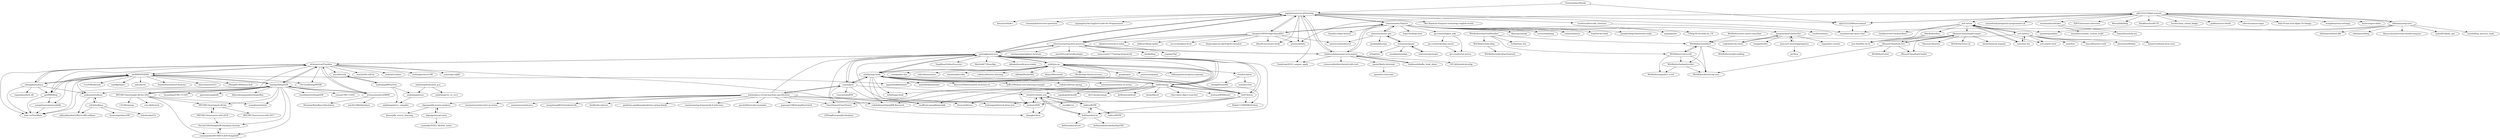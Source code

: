digraph G {
"xjh22222228/git-manual" -> "xjh22222228/linux-manual"
"xjh22222228/git-manual" -> "caicaishmily/pragmatic-programmer-zh" ["e"=1]
"xjh22222228/git-manual" -> "wenshunbiao/docker"
"xjh22222228/git-manual" -> "shfshanyue/op-note"
"xjh22222228/git-manual" -> "HZFE/awesome-interview" ["e"=1]
"xjh22222228/git-manual" -> "zeit-ui/vue"
"xjh22222228/git-manual" -> "Messiahhh/blog"
"xjh22222228/git-manual" -> "Hackl0us/GeoIP-CN" ["e"=1]
"xjh22222228/git-manual" -> "pwstrick/daily" ["e"=1]
"xjh22222228/git-manual" -> "lovefc/china_school_badge" ["e"=1]
"xjh22222228/git-manual" -> "godbasin/vue-ebook" ["e"=1]
"xjh22222228/git-manual" -> "cdoco/common-regex" ["e"=1]
"xjh22222228/git-manual" -> "Dale-/Front-End-Alpha-To-Omega" ["e"=1]
"xjh22222228/git-manual" -> "wongdean/rime-settings" ["e"=1]
"xjh22222228/git-manual" -> "huzecong/oi-slides" ["e"=1]
"LeoSirius/leetcode_solutions" -> "LeoSirius/notes"
"winterssy/music-get" -> "winterssy/mxget"
"winterssy/music-get" -> "timeromantic/TopList"
"winterssy/music-get" -> "meetocean/webnovel"
"winterssy/music-get" -> "geekdada/surgio" ["e"=1]
"SummerJoan3/books" -> "xjh22222228/linux-manual"
"SummerJoan3/books" -> "tagnja/resources-of-learning"
"wind2412/wind_jvm" -> "imkiva/KiVM"
"wind2412/wind_jvm" -> "kelthuzadx/yvm"
"wind2412/wind_jvm" -> "zhangkari/jvm"
"wind2412/wind_jvm" -> "racaljk/yvm"
"wind2412/wind_jvm" -> "zachaxy/JVM"
"shfshanyue/op-note" -> "shfshanyue/learn-k8s"
"shfshanyue/op-note" -> "shfshanyue/blog" ["e"=1]
"shfshanyue/op-note" -> "bboysoulcn/awesome-dockercompose"
"shfshanyue/op-note" -> "Ljohn001/ljohn_ops" ["e"=1]
"shfshanyue/op-note" -> "xjh22222228/git-manual"
"shfshanyue/op-note" -> "sunshinev/go-space-chat" ["e"=1]
"shfshanyue/op-note" -> "meetbill/op_practice_book" ["e"=1]
"shfshanyue/op-note" -> "maoxiaoquan/kite" ["e"=1]
"go-crawler/douban-movie" -> "go-crawler/car-prices"
"zxh0/jvm.go" -> "zxh0/jvmgo-book"
"zxh0/jvm.go" -> "zxh0/classpy"
"zxh0/jvm.go" -> "google/gxui" ["e"=1]
"zxh0/jvm.go" -> "cloudsec/ajvm"
"zxh0/jvm.go" -> "puniverse/quasar" ["e"=1]
"zxh0/jvm.go" -> "oldmanpushcart/greys-anatomy" ["e"=1]
"zxh0/jvm.go" -> "yuin/gopher-lua" ["e"=1]
"zxh0/jvm.go" -> "robertkrimen/otto" ["e"=1]
"zxh0/jvm.go" -> "wandoulabs/codis" ["e"=1]
"zxh0/jvm.go" -> "code4craft/netty-learning" ["e"=1]
"zxh0/jvm.go" -> "alibaba/RocketMQ" ["e"=1]
"zxh0/jvm.go" -> "lihaoyi/Metascala" ["e"=1]
"zxh0/jvm.go" -> "ngaut/builddatabase" ["e"=1]
"zxh0/jvm.go" -> "Workiva/go-datastructures" ["e"=1]
"zxh0/jvm.go" -> "guxingke/mini-jvm"
"zeit-ui/vue" -> "zeit-ui/react"
"zeit-ui/vue" -> "unix/unix.bio"
"zeit-ui/vue" -> "just-fine/fine.sh-cli"
"zeit-ui/vue" -> "zeit-ui/zeit-style"
"zeit-ui/vue" -> "maoxiaoquan/kite" ["e"=1]
"zeit-ui/vue" -> "DhyanaChina/simpler-paper"
"zeit-ui/vue" -> "WittBulter/func"
"zeit-ui/vue" -> "chubbyerror/ContainerBase" ["e"=1]
"zeit-ui/react" -> "zeit-ui/vue"
"zeit-ui/react" -> "unix/unix.bio"
"zeit-ui/react" -> "zeit-ui/zeit-style"
"zeit-ui/react" -> "unix/func"
"zeit-ui/react" -> "iaincollins/next-auth" ["e"=1]
"zeit-ui/react" -> "alewin/useWorker" ["e"=1]
"zeit-ui/react" -> "brianlovin/brian-lovin-next" ["e"=1]
"zeit-ui/react" -> "just-fine/fine.sh-cli"
"winterssy/mxget" -> "winterssy/pymxget"
"winterssy/mxget" -> "winterssy/music-get"
"winterssy/mxget" -> "b3log/lute" ["e"=1]
"winterssy/mxget" -> "msmbps/msmbps" ["e"=1]
"wenshunbiao/docker" -> "missdeer/coredns_custom_build" ["e"=1]
"wenshunbiao/docker" -> "SaminZou/study-prj"
"winterssy/pymxget" -> "winterssy/mxget"
"zxh0/classpy" -> "zxh0/jvmgo-book"
"zxh0/classpy" -> "zxh0/jvm.go"
"zxh0/classpy" -> "ingokegel/jclasslib" ["e"=1]
"zxh0/classpy" -> "ClassViewer/ClassViewer"
"zxh0/classpy" -> "tzh476/zvm"
"zxh0/classpy" -> "guxingke/mini-jvm"
"zxh0/classpy" -> "codefollower/OpenJDK-Research" ["e"=1]
"zxh0/classpy" -> "wh1t3p1g/ysomap" ["e"=1]
"zxh0/classpy" -> "JetBrains/android" ["e"=1]
"zxh0/classpy" -> "unofficial-openjdk/openjdk" ["e"=1]
"zxh0/classpy" -> "zxh0/luago-book" ["e"=1]
"zxh0/classpy" -> "btraceio/btrace" ["e"=1]
"zxh0/classpy" -> "eleme/lancet" ["e"=1]
"zxh0/classpy" -> "c0ny1/java-object-searcher" ["e"=1]
"zxh0/classpy" -> "meituan/WMRouter" ["e"=1]
"tagnja/resources-of-learning" -> "othorizon/spring-best-practices"
"tagnja/resources-of-learning" -> "guxingke/mini-jvm"
"tagnja/resources-of-learning" -> "Wei-Xia/most-frequent-technology-english-words" ["e"=1]
"tagnja/resources-of-learning" -> "jiangwei1995910/getAwayBSG"
"tagnja/resources-of-learning" -> "pwstrick/daily" ["e"=1]
"tagnja/resources-of-learning" -> "hiddenzzh/awesome-tech-papers"
"tagnja/resources-of-learning" -> "LeoSirius/leetcode_solutions"
"tagnja/resources-of-learning" -> "timeromantic/TopList"
"tagnja/resources-of-learning" -> "hutusi/rethink-c"
"tagnja/resources-of-learning" -> "resumejob/interview-questions" ["e"=1]
"tagnja/resources-of-learning" -> "frank-lam/2019_campus_apply" ["e"=1]
"tagnja/resources-of-learning" -> "ddzy/fe-necessary-book" ["e"=1]
"tagnja/resources-of-learning" -> "xjh22222228/linux-manual"
"tagnja/resources-of-learning" -> "yujiangshui/An-English-Guide-for-Programmers" ["e"=1]
"tagnja/resources-of-learning" -> "sunshinev/go-space-chat" ["e"=1]
"cloudsec/ajvm" -> "cloudsec/wos"
"cloudsec/ajvm" -> "zhongl/HouseMD" ["e"=1]
"zxh0/jvmgo-book" -> "zxh0/jvm.go"
"zxh0/jvmgo-book" -> "zxh0/classpy"
"zxh0/jvmgo-book" -> "tzh476/zvm"
"zxh0/jvmgo-book" -> "zxh0/luago-book" ["e"=1]
"zxh0/jvmgo-book" -> "guxingke/mini-jvm"
"zxh0/jvmgo-book" -> "caoym/jjvm"
"zxh0/jvmgo-book" -> "codefollower/OpenJDK-Research" ["e"=1]
"zxh0/jvmgo-book" -> "xianlubird/mydocker" ["e"=1]
"zxh0/jvmgo-book" -> "ReactivePlatform/netty-in-action-cn" ["e"=1]
"zxh0/jvmgo-book" -> "zachaxy/JVM"
"zxh0/jvmgo-book" -> "JeffLi1993/jvm-core-learning-example" ["e"=1]
"zxh0/jvmgo-book" -> "Relph1119/JVMByPython"
"zxh0/jvmgo-book" -> "unofficial-openjdk/openjdk" ["e"=1]
"zxh0/jvmgo-book" -> "code4craft/tiny-spring" ["e"=1]
"zxh0/jvmgo-book" -> "normanmaurer/netty-in-action" ["e"=1]
"unix/unix.bio" -> "zeit-ui/vue"
"unix/unix.bio" -> "zeit-ui/react"
"zpoint/Redis-Internals" -> "zpoint/Go-Internals"
"imkiva/KiVM" -> "wind2412/wind_jvm"
"imkiva/KiVM" -> "kelthuzadx/yvm"
"imkiva/KiVM" -> "imkiva/HiVM"
"jiangwei1995910/getAwayBSG" -> "timeromantic/TopList"
"jiangwei1995910/getAwayBSG" -> "tagnja/resources-of-learning"
"jiangwei1995910/getAwayBSG" -> "meetocean/webnovel"
"jiangwei1995910/getAwayBSG" -> "yhlben/cdfang-spider" ["e"=1]
"jiangwei1995910/getAwayBSG" -> "othorizon/spring-best-practices"
"jiangwei1995910/getAwayBSG" -> "mo-ocean/daios-front"
"jiangwei1995910/getAwayBSG" -> "thegreatjavascript/FakeScreenshot" ["e"=1]
"jiangwei1995910/getAwayBSG" -> "pwstrick/daily" ["e"=1]
"jiangwei1995910/getAwayBSG" -> "ddzy/fe-necessary-book" ["e"=1]
"jiangwei1995910/getAwayBSG" -> "phpdever/resource-index"
"caoym/jjvm" -> "zachaxy/JVM"
"caoym/jjvm" -> "guxingke/mini-jvm"
"caoym/jjvm" -> "zxh0/jvmgo-book"
"caoym/jjvm" -> "wind2412/wind_jvm"
"caoym/jjvm" -> "zhangkari/jvm"
"caoym/jjvm" -> "waylau/java-virtual-machine-specification"
"caoym/jjvm" -> "crazyweeds/JVM" ["e"=1]
"tzh476/zvm" -> "guxingke/mini-jvm"
"tzh476/zvm" -> "zxh0/jvmgo-book"
"tzh476/zvm" -> "Relph1119/JVMByPython"
"tzh476/zvm" -> "kelthuzadx/yvm"
"tzh476/zvm" -> "fuzhengwei/itstack-demo-jvm" ["e"=1]
"tzh476/zvm" -> "zachaxy/JVM"
"tzh476/zvm" -> "zxh0/classpy"
"go-crawler/lagou_jobs" -> "go-crawler/car-prices"
"go-crawler/lagou_jobs" -> "go-crawler/douban-movie"
"qw4990/NYADB2" -> "qw4990/blog"
"qw4990/NYADB2" -> "CN-GuoZiyang/MYDB" ["e"=1]
"qw4990/NYADB2" -> "tenn-cn/TennBase"
"qw4990/NYADB2" -> "UncP/Mushroom" ["e"=1]
"qw4990/NYADB2" -> "alchemystar/Freedom"
"qw4990/NYADB2" -> "junkumar/redbase"
"qw4990/NYADB2" -> "zhangqhn/mybase"
"qw4990/NYADB2" -> "wangzhonnew/emeralddb"
"qw4990/NYADB2" -> "iamxpy/SimpleDB"
"qw4990/NYADB2" -> "wgtdkp/wgtcc" ["e"=1]
"qw4990/NYADB2" -> "aamine/cbc" ["e"=1]
"qw4990/NYADB2" -> "ngaut/builddatabase" ["e"=1]
"qw4990/NYADB2" -> "feixiao/Distributed-Systems" ["e"=1]
"qw4990/NYADB2" -> "ldaochen/yfs2012" ["e"=1]
"qw4990/NYADB2" -> "ZhengHe-MD/learn-bolt" ["e"=1]
"xjh22222228/linux-manual" -> "xjh22222228/git-manual"
"xjh22222228/linux-manual" -> "sunshinev/go-space-chat" ["e"=1]
"othorizon/spring-best-practices" -> "guxingke/mini-jvm"
"othorizon/spring-best-practices" -> "dackh/blog"
"othorizon/spring-best-practices" -> "tagnja/resources-of-learning"
"othorizon/spring-best-practices" -> "mytianya/springboot-tutorials"
"othorizon/spring-best-practices" -> "mars05/crud-intellij-plugin" ["e"=1]
"othorizon/spring-best-practices" -> "hiddenzzh/awesome-tech-papers"
"othorizon/spring-best-practices" -> "esmusssein777/spring-framework"
"tophubs/to-be-slack" -> "pangxiaobin/CrawlerHot"
"yifeih/redbase" -> "junkumar/redbase"
"yifeih/redbase" -> "adityabhandari1992/cs346-redbase"
"yifeih/redbase" -> "huzecong/rebaseDB"
"yifeih/redbase" -> "lishuhuakai/CS" ["e"=1]
"zachaxy/JVM" -> "zhangkari/jvm"
"zachaxy/JVM" -> "wind2412/wind_jvm"
"zhangqhn/mybase" -> "qw4990/NYADB2"
"zhangqhn/mybase" -> "tenn-cn/TennBase"
"zhangqhn/mybase" -> "alchemystar/Freedom"
"zhangqhn/mybase" -> "enpeizhao/duck_db" ["e"=1]
"zhangqhn/mybase" -> "qw4990/blog"
"zhangqhn/mybase" -> "junkumar/redbase"
"phpdever/resource-index" -> "yuaojier/YaJ"
"hiddenzzh/awesome-tech-papers" -> "hiddenzzh/kafka_book_demo"
"hiddenzzh/awesome-tech-papers" -> "othorizon/spring-best-practices"
"hiddenzzh/awesome-tech-papers" -> "timeromantic/TopList"
"hiddenzzh/awesome-tech-papers" -> "tagnja/resources-of-learning"
"hiddenzzh/awesome-tech-papers" -> "zpoint/Redis-Internals"
"hiddenzzh/awesome-tech-papers" -> "SFLAQiu/web-develop" ["e"=1]
"hiddenzzh/awesome-tech-papers" -> "frank-lam/2019_campus_apply" ["e"=1]
"hiddenzzh/awesome-tech-papers" -> "crossoverJie/distributed-redis-tool" ["e"=1]
"iamxpy/SimpleDB" -> "MIT-DB-Class/simple-db-hw-2021"
"iamxpy/SimpleDB" -> "rexshihaoren/SimpleDB"
"iamxpy/SimpleDB" -> "alchemystar/Freedom"
"iamxpy/SimpleDB" -> "MIT-DB-Class/simple-db-hw"
"iamxpy/SimpleDB" -> "cornerpocket407/MIT-6.830-SimpleDB"
"iamxpy/SimpleDB" -> "tenn-cn/TennBase"
"iamxpy/SimpleDB" -> "DevinZ1993/SimpleDB-Database-System"
"iamxpy/SimpleDB" -> "yixuaz/CMU-15445" ["e"=1]
"iamxpy/SimpleDB" -> "oceanbase/miniob" ["e"=1]
"iamxpy/SimpleDB" -> "liu-jianhao/CMU-15-445" ["e"=1]
"iamxpy/SimpleDB" -> "qw4990/NYADB2"
"iamxpy/SimpleDB" -> "pgrzz/mysimpledb"
"iamxpy/SimpleDB" -> "wwwyanxin/wyxDBMS"
"iamxpy/SimpleDB" -> "junkumar/redbase"
"iamxpy/SimpleDB" -> "dibyendumajumdar/simpledbm"
"alchemystar/Freedom" -> "stateIs0/lu-raft-kv" ["e"=1]
"alchemystar/Freedom" -> "CN-GuoZiyang/MYDB" ["e"=1]
"alchemystar/Freedom" -> "iamxpy/SimpleDB"
"alchemystar/Freedom" -> "guxingke/mini-jvm"
"alchemystar/Freedom" -> "qw4990/NYADB2"
"alchemystar/Freedom" -> "qw4990/blog"
"alchemystar/Freedom" -> "wwwyanxin/wyxDBMS"
"alchemystar/Freedom" -> "zhangqhn/mybase"
"alchemystar/Freedom" -> "MIT-DB-Class/simple-db-hw-2021"
"alchemystar/Freedom" -> "fuzhengwei/itstack-demo-jvm" ["e"=1]
"alchemystar/Freedom" -> "tenn-cn/TennBase"
"alchemystar/Freedom" -> "myui/btree4j"
"alchemystar/Freedom" -> "lealone/Lealone" ["e"=1]
"alchemystar/Freedom" -> "nothingax/micro-DB" ["e"=1]
"alchemystar/Freedom" -> "auxten/go-sqldb" ["e"=1]
"pangxiaobin/CrawlerHot" -> "tongqii/hotlist"
"pangxiaobin/CrawlerHot" -> "asiacny/ContentAggregators"
"pangxiaobin/CrawlerHot" -> "tagnja/hot-crawler"
"pangxiaobin/CrawlerHot" -> "tophubs/to-be-slack"
"wwwyanxin/wyxDBMS" -> "Houweix/DataBase-Simulation"
"wwwyanxin/wyxDBMS" -> "machi12/MyDatabase"
"wwwyanxin/wyxDBMS" -> "alchemystar/Freedom"
"wwwyanxin/wyxDBMS" -> "iamxpy/SimpleDB"
"wangzhonnew/emeralddb" -> "tenn-cn/TennBase"
"waylau/java-virtual-machine-specification" -> "caoym/jjvm"
"waylau/java-virtual-machine-specification" -> "geektime-geekbang/geektime-spring-family" ["e"=1]
"waylau/java-virtual-machine-specification" -> "codefollower/OpenJDK-Research" ["e"=1]
"waylau/java-virtual-machine-specification" -> "waylau/spring-framework-4-reference" ["e"=1]
"waylau/java-virtual-machine-specification" -> "jon-bell/bytecode-examples" ["e"=1]
"waylau/java-virtual-machine-specification" -> "popsuper1982/tcpipillustrated" ["e"=1]
"waylau/java-virtual-machine-specification" -> "waylau/essential-netty-in-action" ["e"=1]
"waylau/java-virtual-machine-specification" -> "waylau/essential-java" ["e"=1]
"waylau/java-virtual-machine-specification" -> "diguage/jdk-source-analysis"
"waylau/java-virtual-machine-specification" -> "ClassViewer/ClassViewer"
"waylau/java-virtual-machine-specification" -> "btraceio/btrace" ["e"=1]
"waylau/java-virtual-machine-specification" -> "wangzheng0822/ratelimiter4j" ["e"=1]
"waylau/java-virtual-machine-specification" -> "feedfor/jls-chinese"
"waylau/java-virtual-machine-specification" -> "unofficial-openjdk/openjdk" ["e"=1]
"waylau/java-virtual-machine-specification" -> "guxingke/mini-jvm"
"timeromantic/TopList" -> "pangxiaobin/CrawlerHot"
"timeromantic/TopList" -> "hope-for/hope-boot" ["e"=1]
"timeromantic/TopList" -> "tikazyq/crawlab" ["e"=1]
"timeromantic/TopList" -> "jiangwei1995910/getAwayBSG"
"timeromantic/TopList" -> "hiddenzzh/awesome-tech-papers"
"timeromantic/TopList" -> "overnote/golang" ["e"=1]
"timeromantic/TopList" -> "cnbattle/douyin" ["e"=1]
"timeromantic/TopList" -> "ttop5/to-be-slack"
"timeromantic/TopList" -> "josephchang10/awesome-indie" ["e"=1]
"timeromantic/TopList" -> "tagnja/resources-of-learning"
"timeromantic/TopList" -> "xmge/gonote" ["e"=1]
"timeromantic/TopList" -> "go-crawler/lagou_jobs"
"timeromantic/TopList" -> "b3log/30-seconds-zh_CN" ["e"=1]
"timeromantic/TopList" -> "laynefyc/xhgui-branch" ["e"=1]
"timeromantic/TopList" -> "winterssy/music-get"
"diguage/jdk-source-analysis" -> "diguage/mysql-notes"
"diguage/jdk-source-analysis" -> "kexun/jdk_source_learning" ["e"=1]
"hiddenzzh/kafka_book_demo" -> "hiddenzzh/awesome-tech-papers"
"WittBulter/easyFindNumber" -> "WittBulter/sendAlert"
"WittBulter/easyFindNumber" -> "WittBulter/cool-scroll"
"WittBulter/easyFindNumber" -> "WittBulter/sails-blog"
"WittBulter/easyFindNumber" -> "fy0/python_lite"
"diguage/mysql-notes" -> "diguage/jdk-source-analysis"
"diguage/mysql-notes" -> "yumendy/NTES_MySQL_notes"
"ClassViewer/ClassViewer" -> "GZYangKui/openjfx-database"
"asiacny/ContentAggregators" -> "pangxiaobin/CrawlerHot"
"asiacny/ContentAggregators" -> "qu5/nav"
"guxingke/mini-jvm" -> "tzh476/zvm"
"guxingke/mini-jvm" -> "othorizon/spring-best-practices"
"guxingke/mini-jvm" -> "zxh0/jvmgo-book"
"guxingke/mini-jvm" -> "zachaxy/JVM"
"guxingke/mini-jvm" -> "alchemystar/Freedom"
"guxingke/mini-jvm" -> "kelthuzadx/yvm"
"guxingke/mini-jvm" -> "caoym/jjvm"
"guxingke/mini-jvm" -> "tagnja/resources-of-learning"
"guxingke/mini-jvm" -> "zxh0/classpy"
"guxingke/mini-jvm" -> "wind2412/wind_jvm"
"guxingke/mini-jvm" -> "TangBean/OnlineExecutor" ["e"=1]
"guxingke/mini-jvm" -> "Matrix6677/EasyRpc" ["e"=1]
"guxingke/mini-jvm" -> "alibaba/innodb-java-reader" ["e"=1]
"guxingke/mini-jvm" -> "ClassViewer/ClassViewer"
"guxingke/mini-jvm" -> "zxh0/jvm.go"
"qw4990/blog" -> "qw4990/NYADB2"
"qw4990/blog" -> "tenn-cn/TennBase"
"qw4990/blog" -> "wangzhonnew/emeralddb"
"kelthuzadx/yvm" -> "wind2412/wind_jvm"
"kelthuzadx/yvm" -> "kelthuzadx/yarrow"
"kelthuzadx/yvm" -> "kelthuzadx/InsideHotSpotVM"
"kelthuzadx/yvm" -> "imkiva/KiVM"
"andylamp/federated_pca" -> "andylamp/moses"
"andylamp/federated_pca" -> "andylamp/csv_to_csvs"
"DhyanaChina/todo-live" -> "DhyanaChina/back-loader"
"DhyanaChina/todo-live" -> "WittBulter/cobot"
"DhyanaChina/todo-live" -> "WittBulter/bootstrap-sass"
"DhyanaChina/todo-live" -> "DhyanaChina/simpler-paper"
"WittBulter/sendAlert" -> "WittBulter/cool-scroll"
"WittBulter/sendAlert" -> "WittBulter/bootstrap-sass"
"WittBulter/sendAlert" -> "WittBulter/taobaoScroller"
"WittBulter/sendAlert" -> "WittBulter/readyLoadImg"
"MIT-DB-Class/simple-db-hw" -> "MIT-DB-Class/course-info-2018"
"MIT-DB-Class/simple-db-hw" -> "MIT-DB-Class/course-info-2017"
"MIT-DB-Class/simple-db-hw-2021" -> "MIT-DB-Class/simple-db-hw"
"MIT-DB-Class/simple-db-hw-2021" -> "iamxpy/SimpleDB"
"MIT-DB-Class/simple-db-hw-2021" -> "cornerpocket407/MIT-6.830-SimpleDB"
"MIT-DB-Class/simple-db-hw-2021" -> "CS144/sponge" ["e"=1]
"MIT-DB-Class/simple-db-hw-2021" -> "oceanbase/miniob" ["e"=1]
"MIT-DB-Class/simple-db-hw-2021" -> "cmu-db/bustub" ["e"=1]
"WittBulter/react-native-smartbar" -> "WittBulter/sendAlert"
"WittBulter/sails-blog" -> "WittBulter/sails-blog-frontend"
"MIT-DB-Class/course-info-2018" -> "MIT-DB-Class/simple-db-hw"
"MIT-DB-Class/course-info-2018" -> "DevinZ1993/SimpleDB-Database-System"
"WittBulter/func" -> "just-fine/fine.sh-cli"
"WittBulter/func" -> "DhyanaChina/todo-live"
"cornerpocket407/MIT-6.830-SimpleDB" -> "DevinZ1993/SimpleDB-Database-System"
"junkumar/redbase" -> "yifeih/redbase"
"junkumar/redbase" -> "adityabhandari1992/cs346-redbase"
"DhyanaChina/simpler-paper" -> "DhyanaChina/todo-live"
"DhyanaChina/simpler-paper" -> "DhyanaChina/euv" ["e"=1]
"DhyanaChina/simpler-paper" -> "DhyanaChina/back-loader"
"DhyanaChina/simpler-paper" -> "WittBulter/v2ex-cli"
"DhyanaChina/simpler-paper" -> "WittBulter/sendAlert"
"DhyanaChina/simpler-paper" -> "eleme/element-angular" ["e"=1]
"myui/btree4j" -> "andylamp/BPlusTree"
"andylamp/BPlusTree" -> "myui/btree4j"
"andylamp/BPlusTree" -> "andylamp/moses"
"andylamp/BPlusTree" -> "andylamp/ptucc_compiler"
"DevinZ1993/SimpleDB-Database-System" -> "cornerpocket407/MIT-6.830-SimpleDB"
"WittBulter/cool-scroll" -> "WittBulter/bootstrap-sass"
"WittBulter/cool-scroll" -> "WittBulter/sendAlert"
"WittBulter/cool-scroll" -> "WittBulter/taobaoScroller"
"WittBulter/cool-scroll" -> "WittBulter/angular1.x-es6"
"WittBulter/taobaoScroller" -> "WittBulter/bootstrap-sass"
"WittBulter/taobaoScroller" -> "WittBulter/angular1.x-es6"
"andylamp/moses" -> "andylamp/ptucc_compiler"
"xjh22222228/git-manual" ["l"="1.759,18.545"]
"xjh22222228/linux-manual" ["l"="1.791,18.629"]
"caicaishmily/pragmatic-programmer-zh" ["l"="8.598,16.3"]
"wenshunbiao/docker" ["l"="1.787,18.501"]
"shfshanyue/op-note" ["l"="1.715,18.543"]
"HZFE/awesome-interview" ["l"="11.866,-6.45"]
"zeit-ui/vue" ["l"="1.708,18.423"]
"Messiahhh/blog" ["l"="1.799,18.545"]
"Hackl0us/GeoIP-CN" ["l"="-36.828,-18.911"]
"pwstrick/daily" ["l"="11.928,-6.56"]
"lovefc/china_school_badge" ["l"="-29.019,-15.454"]
"godbasin/vue-ebook" ["l"="11.921,-6.513"]
"cdoco/common-regex" ["l"="6.342,17.169"]
"Dale-/Front-End-Alpha-To-Omega" ["l"="13.456,-5.665"]
"wongdean/rime-settings" ["l"="-34.027,-19.056"]
"huzecong/oi-slides" ["l"="28.925,-21.86"]
"LeoSirius/leetcode_solutions" ["l"="1.834,18.809"]
"LeoSirius/notes" ["l"="1.834,18.83"]
"winterssy/music-get" ["l"="1.717,18.753"]
"winterssy/mxget" ["l"="1.677,18.733"]
"timeromantic/TopList" ["l"="1.764,18.781"]
"meetocean/webnovel" ["l"="1.755,18.752"]
"geekdada/surgio" ["l"="-36.919,-18.815"]
"SummerJoan3/books" ["l"="1.808,18.677"]
"tagnja/resources-of-learning" ["l"="1.842,18.763"]
"wind2412/wind_jvm" ["l"="1.919,18.859"]
"imkiva/KiVM" ["l"="1.894,18.868"]
"kelthuzadx/yvm" ["l"="1.914,18.842"]
"zhangkari/jvm" ["l"="1.933,18.875"]
"racaljk/yvm" ["l"="1.904,18.904"]
"zachaxy/JVM" ["l"="1.942,18.851"]
"shfshanyue/learn-k8s" ["l"="1.684,18.562"]
"shfshanyue/blog" ["l"="11.829,-6.577"]
"bboysoulcn/awesome-dockercompose" ["l"="1.68,18.527"]
"Ljohn001/ljohn_ops" ["l"="-9.364,1.871"]
"sunshinev/go-space-chat" ["l"="-29.225,-15.526"]
"meetbill/op_practice_book" ["l"="-13.332,19.585"]
"maoxiaoquan/kite" ["l"="-24.842,23.168"]
"go-crawler/douban-movie" ["l"="1.712,18.89"]
"go-crawler/car-prices" ["l"="1.698,18.873"]
"zxh0/jvm.go" ["l"="2.016,18.875"]
"zxh0/jvmgo-book" ["l"="1.977,18.857"]
"zxh0/classpy" ["l"="1.999,18.832"]
"google/gxui" ["l"="-13.054,1.888"]
"cloudsec/ajvm" ["l"="2.037,18.933"]
"puniverse/quasar" ["l"="9.202,21.481"]
"oldmanpushcart/greys-anatomy" ["l"="9.572,21.317"]
"yuin/gopher-lua" ["l"="-13.155,1.656"]
"robertkrimen/otto" ["l"="-13.136,1.77"]
"wandoulabs/codis" ["l"="-12.979,3.646"]
"code4craft/netty-learning" ["l"="5.367,19.784"]
"alibaba/RocketMQ" ["l"="9.667,21.232"]
"lihaoyi/Metascala" ["l"="9.717,24.823"]
"ngaut/builddatabase" ["l"="-11.042,4.974"]
"Workiva/go-datastructures" ["l"="-12.999,1.548"]
"guxingke/mini-jvm" ["l"="1.963,18.814"]
"zeit-ui/react" ["l"="1.661,18.418"]
"unix/unix.bio" ["l"="1.686,18.406"]
"just-fine/fine.sh-cli" ["l"="1.688,18.434"]
"zeit-ui/zeit-style" ["l"="1.669,18.389"]
"DhyanaChina/simpler-paper" ["l"="1.711,18.35"]
"WittBulter/func" ["l"="1.724,18.392"]
"chubbyerror/ContainerBase" ["l"="-19.683,36.828"]
"unix/func" ["l"="1.62,18.415"]
"iaincollins/next-auth" ["l"="29.838,-27.351"]
"alewin/useWorker" ["l"="25.845,-25.902"]
"brianlovin/brian-lovin-next" ["l"="31.803,-28.872"]
"winterssy/pymxget" ["l"="1.649,18.72"]
"b3log/lute" ["l"="21.552,-33.196"]
"msmbps/msmbps" ["l"="-34.328,-13.561"]
"missdeer/coredns_custom_build" ["l"="-38.189,-18.94"]
"SaminZou/study-prj" ["l"="1.811,18.477"]
"ingokegel/jclasslib" ["l"="9.413,21.405"]
"ClassViewer/ClassViewer" ["l"="1.999,18.791"]
"tzh476/zvm" ["l"="1.962,18.84"]
"codefollower/OpenJDK-Research" ["l"="8.843,19.848"]
"wh1t3p1g/ysomap" ["l"="-10.797,-45.762"]
"JetBrains/android" ["l"="49.148,1.04"]
"unofficial-openjdk/openjdk" ["l"="9.575,21.384"]
"zxh0/luago-book" ["l"="-13.514,39.867"]
"btraceio/btrace" ["l"="9.528,21.375"]
"eleme/lancet" ["l"="49.148,1.142"]
"c0ny1/java-object-searcher" ["l"="-10.814,-45.796"]
"meituan/WMRouter" ["l"="49.051,1.156"]
"othorizon/spring-best-practices" ["l"="1.878,18.767"]
"Wei-Xia/most-frequent-technology-english-words" ["l"="6.391,17.354"]
"jiangwei1995910/getAwayBSG" ["l"="1.803,18.787"]
"hiddenzzh/awesome-tech-papers" ["l"="1.816,18.747"]
"hutusi/rethink-c" ["l"="1.858,18.797"]
"resumejob/interview-questions" ["l"="6.763,17.466"]
"frank-lam/2019_campus_apply" ["l"="6.518,17.764"]
"ddzy/fe-necessary-book" ["l"="6.261,17.442"]
"yujiangshui/An-English-Guide-for-Programmers" ["l"="6.351,17.549"]
"cloudsec/wos" ["l"="2.046,18.959"]
"zhongl/HouseMD" ["l"="8.789,20.018"]
"caoym/jjvm" ["l"="1.943,18.824"]
"xianlubird/mydocker" ["l"="-11.051,0.03"]
"ReactivePlatform/netty-in-action-cn" ["l"="5.343,19.769"]
"JeffLi1993/jvm-core-learning-example" ["l"="6.629,18.268"]
"Relph1119/JVMByPython" ["l"="1.963,18.887"]
"code4craft/tiny-spring" ["l"="6.799,17.859"]
"normanmaurer/netty-in-action" ["l"="5.344,19.739"]
"zpoint/Redis-Internals" ["l"="1.84,18.701"]
"zpoint/Go-Internals" ["l"="1.854,18.68"]
"imkiva/HiVM" ["l"="1.876,18.885"]
"yhlben/cdfang-spider" ["l"="22.038,31.702"]
"mo-ocean/daios-front" ["l"="1.777,18.821"]
"thegreatjavascript/FakeScreenshot" ["l"="-27.364,-17.785"]
"phpdever/resource-index" ["l"="1.8,18.84"]
"waylau/java-virtual-machine-specification" ["l"="1.971,18.771"]
"crazyweeds/JVM" ["l"="6.547,18.327"]
"fuzhengwei/itstack-demo-jvm" ["l"="5.462,19.642"]
"go-crawler/lagou_jobs" ["l"="1.724,18.852"]
"qw4990/NYADB2" ["l"="2.151,18.827"]
"qw4990/blog" ["l"="2.123,18.844"]
"CN-GuoZiyang/MYDB" ["l"="7.215,17.771"]
"tenn-cn/TennBase" ["l"="2.132,18.829"]
"UncP/Mushroom" ["l"="-11.193,5.016"]
"alchemystar/Freedom" ["l"="2.112,18.813"]
"junkumar/redbase" ["l"="2.188,18.848"]
"zhangqhn/mybase" ["l"="2.149,18.848"]
"wangzhonnew/emeralddb" ["l"="2.133,18.866"]
"iamxpy/SimpleDB" ["l"="2.157,18.795"]
"wgtdkp/wgtcc" ["l"="-13.925,17.445"]
"aamine/cbc" ["l"="-13.959,17.381"]
"feixiao/Distributed-Systems" ["l"="-11.234,5.12"]
"ldaochen/yfs2012" ["l"="-11.294,5.038"]
"ZhengHe-MD/learn-bolt" ["l"="-11.147,5.408"]
"dackh/blog" ["l"="1.9,18.728"]
"mytianya/springboot-tutorials" ["l"="1.876,18.735"]
"mars05/crud-intellij-plugin" ["l"="10.331,21.232"]
"esmusssein777/spring-framework" ["l"="1.906,18.756"]
"tophubs/to-be-slack" ["l"="1.648,18.835"]
"pangxiaobin/CrawlerHot" ["l"="1.666,18.81"]
"yifeih/redbase" ["l"="2.214,18.877"]
"adityabhandari1992/cs346-redbase" ["l"="2.218,18.857"]
"huzecong/rebaseDB" ["l"="2.239,18.901"]
"lishuhuakai/CS" ["l"="1.96,16.722"]
"enpeizhao/duck_db" ["l"="-12.35,21.813"]
"yuaojier/YaJ" ["l"="1.795,18.863"]
"hiddenzzh/kafka_book_demo" ["l"="1.795,18.723"]
"SFLAQiu/web-develop" ["l"="6.361,17.777"]
"crossoverJie/distributed-redis-tool" ["l"="6.67,18.262"]
"MIT-DB-Class/simple-db-hw-2021" ["l"="2.151,18.768"]
"rexshihaoren/SimpleDB" ["l"="2.187,18.801"]
"MIT-DB-Class/simple-db-hw" ["l"="2.175,18.743"]
"cornerpocket407/MIT-6.830-SimpleDB" ["l"="2.173,18.768"]
"DevinZ1993/SimpleDB-Database-System" ["l"="2.189,18.761"]
"yixuaz/CMU-15445" ["l"="-11.294,5.262"]
"oceanbase/miniob" ["l"="-11.102,5.234"]
"liu-jianhao/CMU-15-445" ["l"="-11.314,5.255"]
"pgrzz/mysimpledb" ["l"="2.177,18.787"]
"wwwyanxin/wyxDBMS" ["l"="2.124,18.782"]
"dibyendumajumdar/simpledbm" ["l"="2.196,18.782"]
"stateIs0/lu-raft-kv" ["l"="-11.458,5.095"]
"myui/btree4j" ["l"="2.211,18.814"]
"lealone/Lealone" ["l"="8.879,19.856"]
"nothingax/micro-DB" ["l"="7.33,17.752"]
"auxten/go-sqldb" ["l"="-11.081,5.286"]
"tongqii/hotlist" ["l"="1.672,18.83"]
"asiacny/ContentAggregators" ["l"="1.637,18.797"]
"tagnja/hot-crawler" ["l"="1.628,18.82"]
"Houweix/DataBase-Simulation" ["l"="2.105,18.767"]
"machi12/MyDatabase" ["l"="2.116,18.752"]
"geektime-geekbang/geektime-spring-family" ["l"="8.489,18.275"]
"waylau/spring-framework-4-reference" ["l"="9.948,21.273"]
"jon-bell/bytecode-examples" ["l"="6.014,-23.722"]
"popsuper1982/tcpipillustrated" ["l"="8.615,18.334"]
"waylau/essential-netty-in-action" ["l"="5.368,19.813"]
"waylau/essential-java" ["l"="5.447,20.016"]
"diguage/jdk-source-analysis" ["l"="1.999,18.706"]
"wangzheng0822/ratelimiter4j" ["l"="9.695,21.019"]
"feedfor/jls-chinese" ["l"="1.979,18.739"]
"hope-for/hope-boot" ["l"="6.725,18.005"]
"tikazyq/crawlab" ["l"="16.008,5.71"]
"overnote/golang" ["l"="-12.492,0.965"]
"cnbattle/douyin" ["l"="-3.422,-45.015"]
"ttop5/to-be-slack" ["l"="1.728,18.801"]
"josephchang10/awesome-indie" ["l"="6.393,17.603"]
"xmge/gonote" ["l"="-12.549,0.996"]
"b3log/30-seconds-zh_CN" ["l"="11.755,-6.668"]
"laynefyc/xhgui-branch" ["l"="-26.894,-43"]
"diguage/mysql-notes" ["l"="2.014,18.675"]
"kexun/jdk_source_learning" ["l"="7.038,17.92"]
"WittBulter/easyFindNumber" ["l"="1.732,18.26"]
"WittBulter/sendAlert" ["l"="1.719,18.299"]
"WittBulter/cool-scroll" ["l"="1.733,18.288"]
"WittBulter/sails-blog" ["l"="1.721,18.232"]
"fy0/python_lite" ["l"="1.753,18.237"]
"yumendy/NTES_MySQL_notes" ["l"="2.029,18.643"]
"GZYangKui/openjfx-database" ["l"="2.022,18.776"]
"qu5/nav" ["l"="1.609,18.792"]
"TangBean/OnlineExecutor" ["l"="7.224,17.878"]
"Matrix6677/EasyRpc" ["l"="-26.031,18.036"]
"alibaba/innodb-java-reader" ["l"="-13.199,3.141"]
"kelthuzadx/yarrow" ["l"="1.892,18.83"]
"kelthuzadx/InsideHotSpotVM" ["l"="1.888,18.846"]
"andylamp/federated_pca" ["l"="2.309,18.808"]
"andylamp/moses" ["l"="2.283,18.809"]
"andylamp/csv_to_csvs" ["l"="2.329,18.806"]
"DhyanaChina/todo-live" ["l"="1.732,18.35"]
"DhyanaChina/back-loader" ["l"="1.724,18.335"]
"WittBulter/cobot" ["l"="1.752,18.343"]
"WittBulter/bootstrap-sass" ["l"="1.732,18.315"]
"WittBulter/taobaoScroller" ["l"="1.735,18.3"]
"WittBulter/readyLoadImg" ["l"="1.698,18.298"]
"MIT-DB-Class/course-info-2018" ["l"="2.2,18.733"]
"MIT-DB-Class/course-info-2017" ["l"="2.177,18.716"]
"CS144/sponge" ["l"="-11.155,5.204"]
"cmu-db/bustub" ["l"="-11.081,5.168"]
"WittBulter/react-native-smartbar" ["l"="1.7,18.281"]
"WittBulter/sails-blog-frontend" ["l"="1.716,18.211"]
"DhyanaChina/euv" ["l"="31.299,-30.587"]
"WittBulter/v2ex-cli" ["l"="1.685,18.331"]
"eleme/element-angular" ["l"="31.211,-30.616"]
"andylamp/BPlusTree" ["l"="2.248,18.811"]
"andylamp/ptucc_compiler" ["l"="2.27,18.816"]
"WittBulter/angular1.x-es6" ["l"="1.721,18.286"]
}